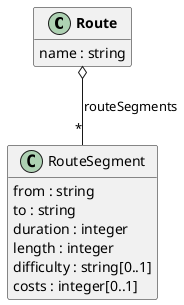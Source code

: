 @startuml

hide empty methods
hide empty fields

class "<b>Route</b>" {
  {field} name : string
}

class "RouteSegment" {
  {field} from : string
  {field} to : string
  {field} duration : integer
  {field} length : integer
  {field} difficulty : string[0..1]
  {field} costs : integer[0..1]
}

"<b>Route</b>" o-- "*" "RouteSegment"  :  "routeSegments"


@enduml